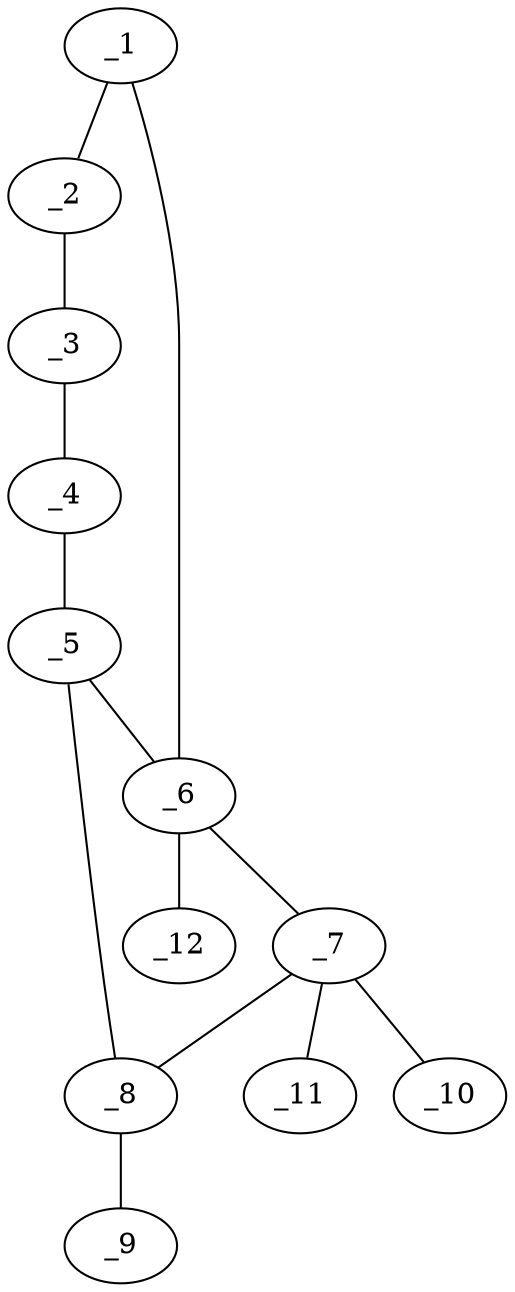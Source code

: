 graph molid625412 {
	_1	 [charge=0,
		chem=1,
		symbol="C  ",
		x="2.866",
		y="0.8535"];
	_2	 [charge=0,
		chem=1,
		symbol="C  ",
		x=2,
		y="0.3535"];
	_1 -- _2	 [valence=1];
	_6	 [charge=0,
		chem=1,
		symbol="C  ",
		x="3.7321",
		y="0.3535"];
	_1 -- _6	 [valence=1];
	_3	 [charge=0,
		chem=1,
		symbol="C  ",
		x=2,
		y="-0.6465"];
	_2 -- _3	 [valence=1];
	_4	 [charge=0,
		chem=1,
		symbol="C  ",
		x="2.866",
		y="-1.1465"];
	_3 -- _4	 [valence=1];
	_5	 [charge=0,
		chem=1,
		symbol="C  ",
		x="3.7321",
		y="-0.6465"];
	_4 -- _5	 [valence=1];
	_5 -- _6	 [valence=1];
	_8	 [charge=0,
		chem=1,
		symbol="C  ",
		x="4.7321",
		y="-0.6464"];
	_5 -- _8	 [valence=1];
	_7	 [charge=0,
		chem=1,
		symbol="C  ",
		x="4.7321",
		y="0.3536"];
	_6 -- _7	 [valence=1];
	_12	 [charge=0,
		chem=1,
		symbol="C  ",
		x="3.732",
		y="1.3535"];
	_6 -- _12	 [valence=1];
	_7 -- _8	 [valence=1];
	_10	 [charge=0,
		chem=7,
		symbol="Cl ",
		x="5.7321",
		y="0.3536"];
	_7 -- _10	 [valence=1];
	_11	 [charge=0,
		chem=7,
		symbol="Cl ",
		x="4.732",
		y="1.3536"];
	_7 -- _11	 [valence=1];
	_9	 [charge=0,
		chem=2,
		symbol="O  ",
		x="5.4392",
		y="-1.3536"];
	_8 -- _9	 [valence=2];
}
